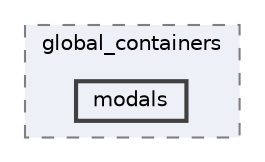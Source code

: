digraph "resources/views/backend/site_super_admin/global/global_containers/modals"
{
 // LATEX_PDF_SIZE
  bgcolor="transparent";
  edge [fontname=Helvetica,fontsize=10,labelfontname=Helvetica,labelfontsize=10];
  node [fontname=Helvetica,fontsize=10,shape=box,height=0.2,width=0.4];
  compound=true
  subgraph clusterdir_f46ee359c7b992bf2d797381c45eb25e {
    graph [ bgcolor="#edf0f7", pencolor="grey50", label="global_containers", fontname=Helvetica,fontsize=10 style="filled,dashed", URL="dir_f46ee359c7b992bf2d797381c45eb25e.html",tooltip=""]
  dir_f88f338def48c7e6da080d507b1b4759 [label="modals", fillcolor="#edf0f7", color="grey25", style="filled,bold", URL="dir_f88f338def48c7e6da080d507b1b4759.html",tooltip=""];
  }
}
